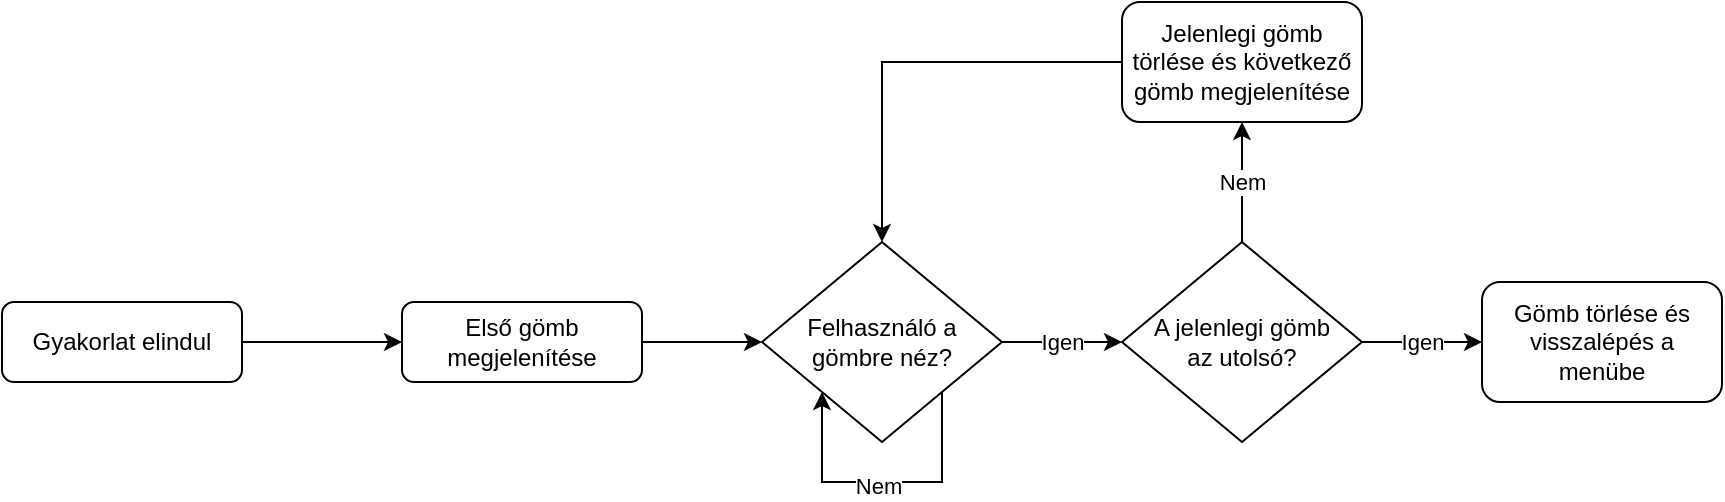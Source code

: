 <mxfile version="21.2.3" type="github">
  <diagram id="C5RBs43oDa-KdzZeNtuy" name="Page-1">
    <mxGraphModel dx="2261" dy="766" grid="1" gridSize="10" guides="1" tooltips="1" connect="1" arrows="1" fold="1" page="1" pageScale="1" pageWidth="827" pageHeight="1169" math="0" shadow="0">
      <root>
        <mxCell id="WIyWlLk6GJQsqaUBKTNV-0" />
        <mxCell id="WIyWlLk6GJQsqaUBKTNV-1" parent="WIyWlLk6GJQsqaUBKTNV-0" />
        <mxCell id="rylyyFTry8_BPVAEMEPi-3" style="edgeStyle=orthogonalEdgeStyle;rounded=0;orthogonalLoop=1;jettySize=auto;html=1;" edge="1" parent="WIyWlLk6GJQsqaUBKTNV-1" source="WIyWlLk6GJQsqaUBKTNV-3" target="rylyyFTry8_BPVAEMEPi-0">
          <mxGeometry relative="1" as="geometry" />
        </mxCell>
        <mxCell id="WIyWlLk6GJQsqaUBKTNV-3" value="Gyakorlat elindul" style="rounded=1;whiteSpace=wrap;html=1;fontSize=12;glass=0;strokeWidth=1;shadow=0;" parent="WIyWlLk6GJQsqaUBKTNV-1" vertex="1">
          <mxGeometry x="-340" y="180" width="120" height="40" as="geometry" />
        </mxCell>
        <mxCell id="rylyyFTry8_BPVAEMEPi-7" value="Igen" style="edgeStyle=orthogonalEdgeStyle;rounded=0;orthogonalLoop=1;jettySize=auto;html=1;" edge="1" parent="WIyWlLk6GJQsqaUBKTNV-1" source="WIyWlLk6GJQsqaUBKTNV-6" target="rylyyFTry8_BPVAEMEPi-6">
          <mxGeometry relative="1" as="geometry" />
        </mxCell>
        <mxCell id="WIyWlLk6GJQsqaUBKTNV-6" value="Felhasználó a gömbre néz?" style="rhombus;whiteSpace=wrap;html=1;shadow=0;fontFamily=Helvetica;fontSize=12;align=center;strokeWidth=1;spacing=6;spacingTop=0;" parent="WIyWlLk6GJQsqaUBKTNV-1" vertex="1">
          <mxGeometry x="40" y="150" width="120" height="100" as="geometry" />
        </mxCell>
        <mxCell id="rylyyFTry8_BPVAEMEPi-1" style="edgeStyle=orthogonalEdgeStyle;rounded=0;orthogonalLoop=1;jettySize=auto;html=1;" edge="1" parent="WIyWlLk6GJQsqaUBKTNV-1" source="rylyyFTry8_BPVAEMEPi-0" target="WIyWlLk6GJQsqaUBKTNV-6">
          <mxGeometry relative="1" as="geometry" />
        </mxCell>
        <mxCell id="rylyyFTry8_BPVAEMEPi-0" value="Első gömb megjelenítése" style="rounded=1;whiteSpace=wrap;html=1;fontSize=12;glass=0;strokeWidth=1;shadow=0;" vertex="1" parent="WIyWlLk6GJQsqaUBKTNV-1">
          <mxGeometry x="-140" y="180" width="120" height="40" as="geometry" />
        </mxCell>
        <mxCell id="rylyyFTry8_BPVAEMEPi-12" value="Igen" style="edgeStyle=orthogonalEdgeStyle;rounded=0;orthogonalLoop=1;jettySize=auto;html=1;" edge="1" parent="WIyWlLk6GJQsqaUBKTNV-1" source="rylyyFTry8_BPVAEMEPi-6" target="rylyyFTry8_BPVAEMEPi-11">
          <mxGeometry relative="1" as="geometry" />
        </mxCell>
        <mxCell id="rylyyFTry8_BPVAEMEPi-14" value="Nem" style="edgeStyle=orthogonalEdgeStyle;rounded=0;orthogonalLoop=1;jettySize=auto;html=1;" edge="1" parent="WIyWlLk6GJQsqaUBKTNV-1" source="rylyyFTry8_BPVAEMEPi-6" target="rylyyFTry8_BPVAEMEPi-13">
          <mxGeometry relative="1" as="geometry" />
        </mxCell>
        <mxCell id="rylyyFTry8_BPVAEMEPi-6" value="A jelenlegi gömb&lt;br&gt;az utolsó?" style="rhombus;whiteSpace=wrap;html=1;shadow=0;fontFamily=Helvetica;fontSize=12;align=center;strokeWidth=1;spacing=6;spacingTop=0;" vertex="1" parent="WIyWlLk6GJQsqaUBKTNV-1">
          <mxGeometry x="220" y="150" width="120" height="100" as="geometry" />
        </mxCell>
        <mxCell id="rylyyFTry8_BPVAEMEPi-9" style="edgeStyle=orthogonalEdgeStyle;rounded=0;orthogonalLoop=1;jettySize=auto;html=1;exitX=1;exitY=1;exitDx=0;exitDy=0;entryX=0;entryY=1;entryDx=0;entryDy=0;" edge="1" parent="WIyWlLk6GJQsqaUBKTNV-1" source="WIyWlLk6GJQsqaUBKTNV-6" target="WIyWlLk6GJQsqaUBKTNV-6">
          <mxGeometry relative="1" as="geometry">
            <Array as="points">
              <mxPoint x="130" y="270" />
              <mxPoint x="70" y="270" />
            </Array>
          </mxGeometry>
        </mxCell>
        <mxCell id="rylyyFTry8_BPVAEMEPi-10" value="Nem" style="edgeLabel;html=1;align=center;verticalAlign=middle;resizable=0;points=[];" vertex="1" connectable="0" parent="rylyyFTry8_BPVAEMEPi-9">
          <mxGeometry x="0.027" y="2" relative="1" as="geometry">
            <mxPoint as="offset" />
          </mxGeometry>
        </mxCell>
        <mxCell id="rylyyFTry8_BPVAEMEPi-11" value="Gömb törlése és visszalépés a menübe" style="rounded=1;whiteSpace=wrap;html=1;shadow=0;strokeWidth=1;spacing=6;spacingTop=0;" vertex="1" parent="WIyWlLk6GJQsqaUBKTNV-1">
          <mxGeometry x="400" y="170" width="120" height="60" as="geometry" />
        </mxCell>
        <mxCell id="rylyyFTry8_BPVAEMEPi-15" style="edgeStyle=orthogonalEdgeStyle;rounded=0;orthogonalLoop=1;jettySize=auto;html=1;" edge="1" parent="WIyWlLk6GJQsqaUBKTNV-1" source="rylyyFTry8_BPVAEMEPi-13" target="WIyWlLk6GJQsqaUBKTNV-6">
          <mxGeometry relative="1" as="geometry" />
        </mxCell>
        <mxCell id="rylyyFTry8_BPVAEMEPi-13" value="Jelenlegi gömb törlése és következő gömb megjelenítése" style="rounded=1;whiteSpace=wrap;html=1;shadow=0;strokeWidth=1;spacing=6;spacingTop=0;" vertex="1" parent="WIyWlLk6GJQsqaUBKTNV-1">
          <mxGeometry x="220" y="30" width="120" height="60" as="geometry" />
        </mxCell>
      </root>
    </mxGraphModel>
  </diagram>
</mxfile>
